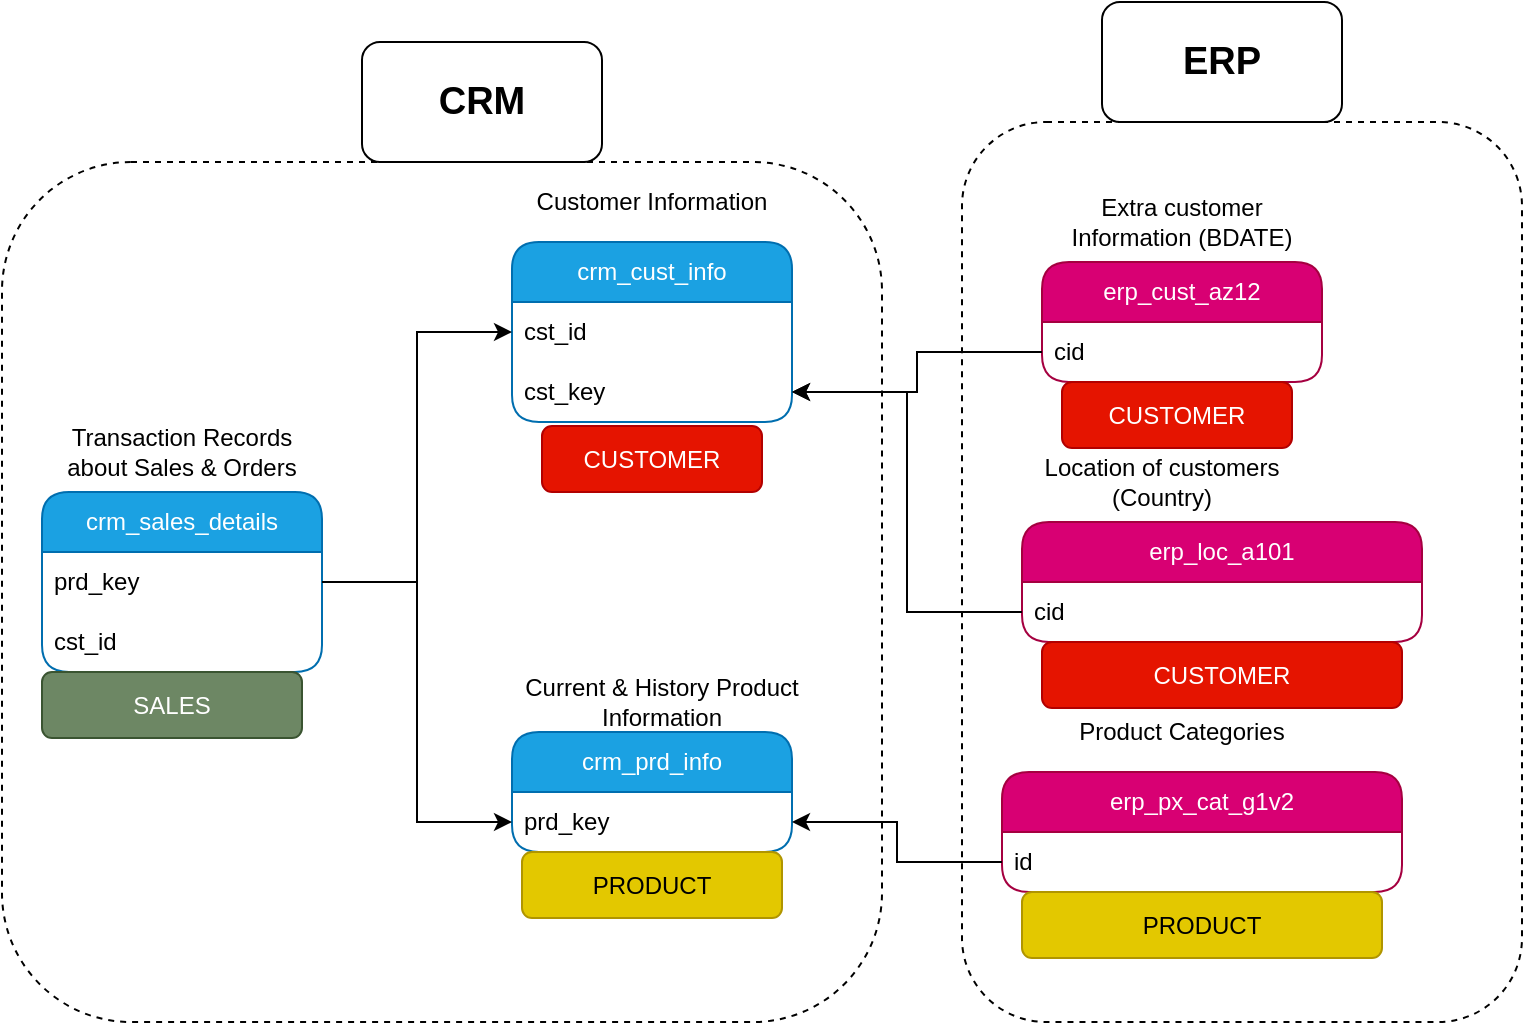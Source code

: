 <mxfile version="28.2.7">
  <diagram name="Page-1" id="2XnCyZm6wWjODpccvkQH">
    <mxGraphModel dx="1042" dy="1627" grid="1" gridSize="10" guides="1" tooltips="1" connect="1" arrows="1" fold="1" page="1" pageScale="1" pageWidth="850" pageHeight="1100" math="0" shadow="0">
      <root>
        <mxCell id="0" />
        <mxCell id="1" parent="0" />
        <mxCell id="8iMK52UJdz8f9kvyhQGl-15" value="crm_cust_info" style="swimlane;fontStyle=0;childLayout=stackLayout;horizontal=1;startSize=30;horizontalStack=0;resizeParent=1;resizeParentMax=0;resizeLast=0;collapsible=1;marginBottom=0;whiteSpace=wrap;html=1;rounded=1;fillColor=#1ba1e2;fontColor=#ffffff;strokeColor=#006EAF;" parent="1" vertex="1">
          <mxGeometry x="285" y="80" width="140" height="90" as="geometry" />
        </mxCell>
        <mxCell id="8iMK52UJdz8f9kvyhQGl-16" value="cst_id" style="text;strokeColor=none;fillColor=none;align=left;verticalAlign=middle;spacingLeft=4;spacingRight=4;overflow=hidden;points=[[0,0.5],[1,0.5]];portConstraint=eastwest;rotatable=0;whiteSpace=wrap;html=1;" parent="8iMK52UJdz8f9kvyhQGl-15" vertex="1">
          <mxGeometry y="30" width="140" height="30" as="geometry" />
        </mxCell>
        <mxCell id="8iMK52UJdz8f9kvyhQGl-34" value="cst_key" style="text;strokeColor=none;fillColor=none;align=left;verticalAlign=middle;spacingLeft=4;spacingRight=4;overflow=hidden;points=[[0,0.5],[1,0.5]];portConstraint=eastwest;rotatable=0;whiteSpace=wrap;html=1;" parent="8iMK52UJdz8f9kvyhQGl-15" vertex="1">
          <mxGeometry y="60" width="140" height="30" as="geometry" />
        </mxCell>
        <mxCell id="8iMK52UJdz8f9kvyhQGl-19" value="Customer Information" style="text;html=1;whiteSpace=wrap;strokeColor=none;fillColor=none;align=center;verticalAlign=middle;rounded=0;" parent="1" vertex="1">
          <mxGeometry x="295" y="40" width="120" height="40" as="geometry" />
        </mxCell>
        <mxCell id="8iMK52UJdz8f9kvyhQGl-21" value="crm_prd&lt;span style=&quot;background-color: transparent; color: light-dark(rgb(255, 255, 255), rgb(18, 18, 18));&quot;&gt;_info&lt;/span&gt;" style="swimlane;fontStyle=0;childLayout=stackLayout;horizontal=1;startSize=30;horizontalStack=0;resizeParent=1;resizeParentMax=0;resizeLast=0;collapsible=1;marginBottom=0;whiteSpace=wrap;html=1;rounded=1;fillColor=#1ba1e2;fontColor=#ffffff;strokeColor=#006EAF;" parent="1" vertex="1">
          <mxGeometry x="285" y="325" width="140" height="60" as="geometry" />
        </mxCell>
        <mxCell id="8iMK52UJdz8f9kvyhQGl-22" value="prd_key" style="text;strokeColor=none;fillColor=none;align=left;verticalAlign=middle;spacingLeft=4;spacingRight=4;overflow=hidden;points=[[0,0.5],[1,0.5]];portConstraint=eastwest;rotatable=0;whiteSpace=wrap;html=1;" parent="8iMK52UJdz8f9kvyhQGl-21" vertex="1">
          <mxGeometry y="30" width="140" height="30" as="geometry" />
        </mxCell>
        <mxCell id="8iMK52UJdz8f9kvyhQGl-23" value="Current &amp;amp; History Product Information" style="text;html=1;whiteSpace=wrap;strokeColor=none;fillColor=none;align=center;verticalAlign=middle;rounded=0;" parent="1" vertex="1">
          <mxGeometry x="270" y="295" width="180" height="30" as="geometry" />
        </mxCell>
        <mxCell id="8iMK52UJdz8f9kvyhQGl-25" value="crm_sales_details" style="swimlane;fontStyle=0;childLayout=stackLayout;horizontal=1;startSize=30;horizontalStack=0;resizeParent=1;resizeParentMax=0;resizeLast=0;collapsible=1;marginBottom=0;whiteSpace=wrap;html=1;rounded=1;fillColor=#1ba1e2;fontColor=#ffffff;strokeColor=#006EAF;" parent="1" vertex="1">
          <mxGeometry x="50" y="205" width="140" height="90" as="geometry" />
        </mxCell>
        <mxCell id="8iMK52UJdz8f9kvyhQGl-26" value="prd_key" style="text;strokeColor=none;fillColor=none;align=left;verticalAlign=middle;spacingLeft=4;spacingRight=4;overflow=hidden;points=[[0,0.5],[1,0.5]];portConstraint=eastwest;rotatable=0;whiteSpace=wrap;html=1;" parent="8iMK52UJdz8f9kvyhQGl-25" vertex="1">
          <mxGeometry y="30" width="140" height="30" as="geometry" />
        </mxCell>
        <mxCell id="8iMK52UJdz8f9kvyhQGl-28" value="cst_id" style="text;strokeColor=none;fillColor=none;align=left;verticalAlign=middle;spacingLeft=4;spacingRight=4;overflow=hidden;points=[[0,0.5],[1,0.5]];portConstraint=eastwest;rotatable=0;whiteSpace=wrap;html=1;" parent="8iMK52UJdz8f9kvyhQGl-25" vertex="1">
          <mxGeometry y="60" width="140" height="30" as="geometry" />
        </mxCell>
        <mxCell id="8iMK52UJdz8f9kvyhQGl-27" value="Transaction Records about Sales &amp;amp; Orders" style="text;html=1;whiteSpace=wrap;strokeColor=none;fillColor=none;align=center;verticalAlign=middle;rounded=0;" parent="1" vertex="1">
          <mxGeometry x="60" y="165" width="120" height="40" as="geometry" />
        </mxCell>
        <mxCell id="8iMK52UJdz8f9kvyhQGl-29" style="edgeStyle=orthogonalEdgeStyle;rounded=0;orthogonalLoop=1;jettySize=auto;html=1;exitX=1;exitY=0.5;exitDx=0;exitDy=0;" parent="1" source="8iMK52UJdz8f9kvyhQGl-26" target="8iMK52UJdz8f9kvyhQGl-16" edge="1">
          <mxGeometry relative="1" as="geometry" />
        </mxCell>
        <mxCell id="8iMK52UJdz8f9kvyhQGl-30" style="edgeStyle=orthogonalEdgeStyle;rounded=0;orthogonalLoop=1;jettySize=auto;html=1;entryX=0;entryY=0.5;entryDx=0;entryDy=0;" parent="1" source="8iMK52UJdz8f9kvyhQGl-26" target="8iMK52UJdz8f9kvyhQGl-22" edge="1">
          <mxGeometry relative="1" as="geometry" />
        </mxCell>
        <mxCell id="8iMK52UJdz8f9kvyhQGl-31" value="erp_cust_az12" style="swimlane;fontStyle=0;childLayout=stackLayout;horizontal=1;startSize=30;horizontalStack=0;resizeParent=1;resizeParentMax=0;resizeLast=0;collapsible=1;marginBottom=0;whiteSpace=wrap;html=1;rounded=1;fillColor=#d80073;fontColor=#ffffff;strokeColor=#A50040;" parent="1" vertex="1">
          <mxGeometry x="550" y="90" width="140" height="60" as="geometry" />
        </mxCell>
        <mxCell id="8iMK52UJdz8f9kvyhQGl-32" value="cid" style="text;strokeColor=none;fillColor=none;align=left;verticalAlign=middle;spacingLeft=4;spacingRight=4;overflow=hidden;points=[[0,0.5],[1,0.5]];portConstraint=eastwest;rotatable=0;whiteSpace=wrap;html=1;" parent="8iMK52UJdz8f9kvyhQGl-31" vertex="1">
          <mxGeometry y="30" width="140" height="30" as="geometry" />
        </mxCell>
        <mxCell id="8iMK52UJdz8f9kvyhQGl-33" value="Extra customer Information (BDATE)" style="text;html=1;whiteSpace=wrap;strokeColor=none;fillColor=none;align=center;verticalAlign=middle;rounded=0;" parent="1" vertex="1">
          <mxGeometry x="560" y="50" width="120" height="40" as="geometry" />
        </mxCell>
        <mxCell id="8iMK52UJdz8f9kvyhQGl-36" style="edgeStyle=orthogonalEdgeStyle;rounded=0;orthogonalLoop=1;jettySize=auto;html=1;" parent="1" source="8iMK52UJdz8f9kvyhQGl-32" target="8iMK52UJdz8f9kvyhQGl-34" edge="1">
          <mxGeometry relative="1" as="geometry" />
        </mxCell>
        <mxCell id="8iMK52UJdz8f9kvyhQGl-37" value="erp_loc_a101" style="swimlane;fontStyle=0;childLayout=stackLayout;horizontal=1;startSize=30;horizontalStack=0;resizeParent=1;resizeParentMax=0;resizeLast=0;collapsible=1;marginBottom=0;whiteSpace=wrap;html=1;rounded=1;fillColor=#d80073;fontColor=#ffffff;strokeColor=#A50040;" parent="1" vertex="1">
          <mxGeometry x="540" y="220" width="200" height="60" as="geometry" />
        </mxCell>
        <mxCell id="8iMK52UJdz8f9kvyhQGl-38" value="cid" style="text;strokeColor=none;fillColor=none;align=left;verticalAlign=middle;spacingLeft=4;spacingRight=4;overflow=hidden;points=[[0,0.5],[1,0.5]];portConstraint=eastwest;rotatable=0;whiteSpace=wrap;html=1;" parent="8iMK52UJdz8f9kvyhQGl-37" vertex="1">
          <mxGeometry y="30" width="200" height="30" as="geometry" />
        </mxCell>
        <mxCell id="8iMK52UJdz8f9kvyhQGl-39" value="Location of customers (Country)" style="text;html=1;whiteSpace=wrap;strokeColor=none;fillColor=none;align=center;verticalAlign=middle;rounded=0;" parent="1" vertex="1">
          <mxGeometry x="550" y="180" width="120" height="40" as="geometry" />
        </mxCell>
        <mxCell id="8iMK52UJdz8f9kvyhQGl-40" style="edgeStyle=orthogonalEdgeStyle;rounded=0;orthogonalLoop=1;jettySize=auto;html=1;entryX=1;entryY=0.5;entryDx=0;entryDy=0;" parent="1" source="8iMK52UJdz8f9kvyhQGl-38" target="8iMK52UJdz8f9kvyhQGl-34" edge="1">
          <mxGeometry relative="1" as="geometry" />
        </mxCell>
        <mxCell id="8iMK52UJdz8f9kvyhQGl-41" value="erp_px_cat_g1v2" style="swimlane;fontStyle=0;childLayout=stackLayout;horizontal=1;startSize=30;horizontalStack=0;resizeParent=1;resizeParentMax=0;resizeLast=0;collapsible=1;marginBottom=0;whiteSpace=wrap;html=1;rounded=1;fillColor=#d80073;fontColor=#ffffff;strokeColor=#A50040;" parent="1" vertex="1">
          <mxGeometry x="530" y="345" width="200" height="60" as="geometry" />
        </mxCell>
        <mxCell id="8iMK52UJdz8f9kvyhQGl-42" value="id" style="text;strokeColor=none;fillColor=none;align=left;verticalAlign=middle;spacingLeft=4;spacingRight=4;overflow=hidden;points=[[0,0.5],[1,0.5]];portConstraint=eastwest;rotatable=0;whiteSpace=wrap;html=1;" parent="8iMK52UJdz8f9kvyhQGl-41" vertex="1">
          <mxGeometry y="30" width="200" height="30" as="geometry" />
        </mxCell>
        <mxCell id="8iMK52UJdz8f9kvyhQGl-43" value="Product Categories" style="text;html=1;whiteSpace=wrap;strokeColor=none;fillColor=none;align=center;verticalAlign=middle;rounded=0;" parent="1" vertex="1">
          <mxGeometry x="560" y="305" width="120" height="40" as="geometry" />
        </mxCell>
        <mxCell id="8iMK52UJdz8f9kvyhQGl-44" style="edgeStyle=orthogonalEdgeStyle;rounded=0;orthogonalLoop=1;jettySize=auto;html=1;entryX=1;entryY=0.5;entryDx=0;entryDy=0;" parent="1" source="8iMK52UJdz8f9kvyhQGl-42" target="8iMK52UJdz8f9kvyhQGl-22" edge="1">
          <mxGeometry relative="1" as="geometry" />
        </mxCell>
        <mxCell id="8iMK52UJdz8f9kvyhQGl-45" value="" style="rounded=1;whiteSpace=wrap;html=1;fillColor=none;dashed=1;" parent="1" vertex="1">
          <mxGeometry x="30" y="40" width="440" height="430" as="geometry" />
        </mxCell>
        <mxCell id="8iMK52UJdz8f9kvyhQGl-48" value="CRM" style="rounded=1;whiteSpace=wrap;html=1;fontSize=19;fontStyle=1;fillColor=default;" parent="1" vertex="1">
          <mxGeometry x="210" y="-20" width="120" height="60" as="geometry" />
        </mxCell>
        <mxCell id="8iMK52UJdz8f9kvyhQGl-49" value="ERP" style="rounded=1;whiteSpace=wrap;html=1;fontSize=19;fontStyle=1;fillColor=default;" parent="1" vertex="1">
          <mxGeometry x="580" y="-40" width="120" height="60" as="geometry" />
        </mxCell>
        <mxCell id="8iMK52UJdz8f9kvyhQGl-46" value="" style="rounded=1;whiteSpace=wrap;html=1;fillColor=none;dashed=1;" parent="1" vertex="1">
          <mxGeometry x="510" y="20" width="280" height="450" as="geometry" />
        </mxCell>
        <mxCell id="hPFLbD3PtlBV11PO81GU-3" value="PRODUCT" style="rounded=1;align=center;fillColor=#e3c800;strokeColor=#B09500;html=1;whiteSpace=wrap;fontColor=#000000;fontSize=12" vertex="1" parent="1">
          <mxGeometry x="290" y="385" width="130" height="33" as="geometry" />
        </mxCell>
        <mxCell id="hPFLbD3PtlBV11PO81GU-4" value="PRODUCT" style="rounded=1;align=center;fillColor=#e3c800;strokeColor=#B09500;html=1;whiteSpace=wrap;fontColor=#000000;fontSize=12" vertex="1" parent="1">
          <mxGeometry x="540" y="405" width="180" height="33" as="geometry" />
        </mxCell>
        <mxCell id="hPFLbD3PtlBV11PO81GU-5" value="CUSTOMER" style="rounded=1;align=center;fillColor=#e51400;strokeColor=#B20000;html=1;whiteSpace=wrap;fontColor=#ffffff;fontSize=12" vertex="1" parent="1">
          <mxGeometry x="300" y="172" width="110" height="33" as="geometry" />
        </mxCell>
        <mxCell id="hPFLbD3PtlBV11PO81GU-7" value="CUSTOMER" style="rounded=1;align=center;fillColor=#e51400;strokeColor=#B20000;html=1;whiteSpace=wrap;fontColor=#ffffff;fontSize=12" vertex="1" parent="1">
          <mxGeometry x="560" y="150" width="115" height="33" as="geometry" />
        </mxCell>
        <mxCell id="hPFLbD3PtlBV11PO81GU-8" value="CUSTOMER" style="rounded=1;align=center;fillColor=#e51400;strokeColor=#B20000;html=1;whiteSpace=wrap;fontColor=#ffffff;fontSize=12" vertex="1" parent="1">
          <mxGeometry x="550" y="280" width="180" height="33" as="geometry" />
        </mxCell>
        <mxCell id="hPFLbD3PtlBV11PO81GU-9" value="SALES" style="rounded=1;align=center;fillColor=#6d8764;strokeColor=#3A5431;html=1;whiteSpace=wrap;fontColor=#ffffff;fontSize=12" vertex="1" parent="1">
          <mxGeometry x="50" y="295" width="130" height="33" as="geometry" />
        </mxCell>
      </root>
    </mxGraphModel>
  </diagram>
</mxfile>
